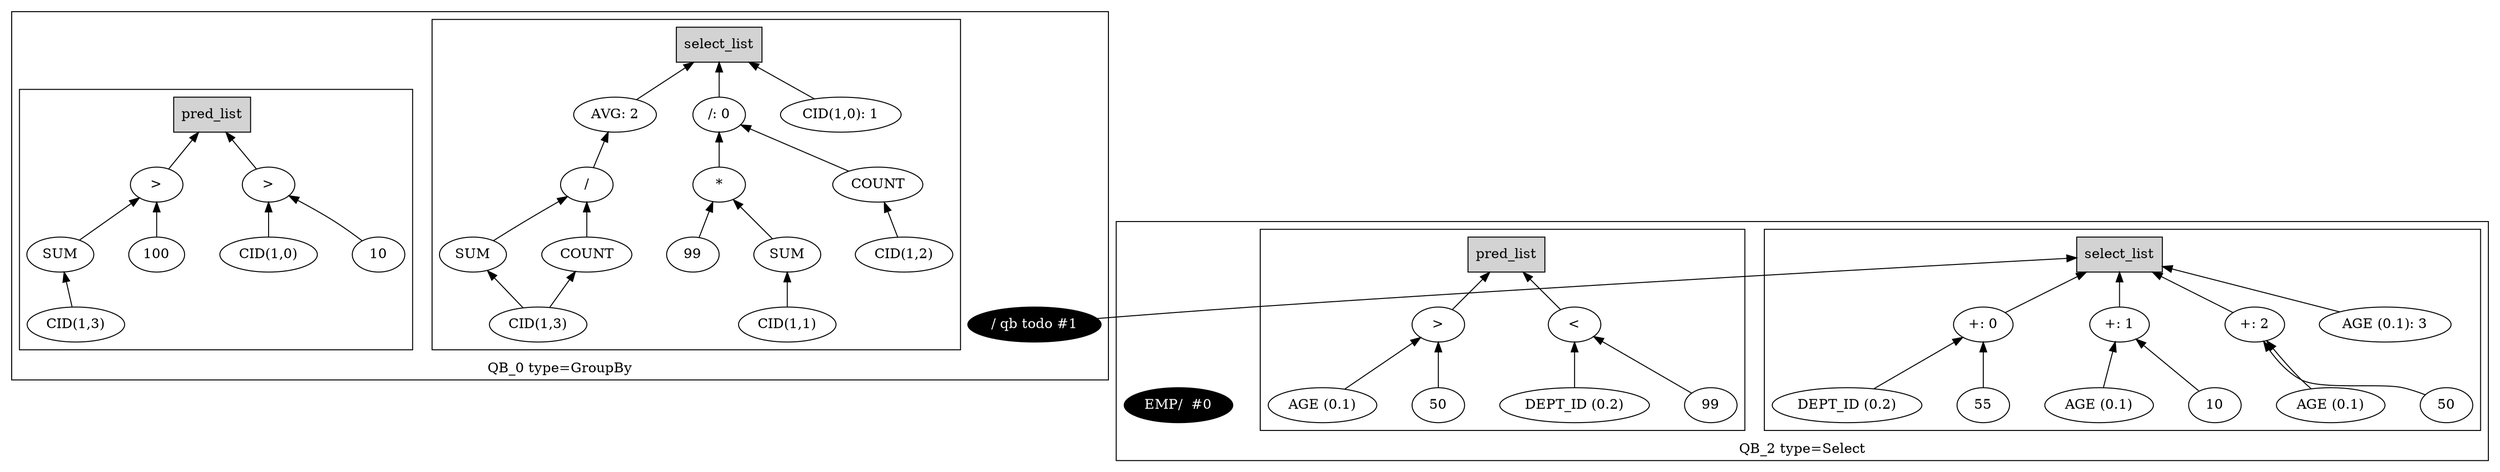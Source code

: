 digraph example1 {
    rankdir=BT;
    nodesep=0.5;
    ordering="in";
  subgraph cluster_QB_0 {
    "QB_0_selectlist"[label="select_list",shape=box,style=filled];
  subgraph cluster_select_listQB_0 {
    exprnodeExprKey11v1[label="/: 0"];
    exprnodeExprKey6v1 -> exprnodeExprKey11v1;
    exprnodeExprKey6v1[label="*"];
    exprnodeExprKey4v1 -> exprnodeExprKey6v1;
    exprnodeExprKey4v1[label="SUM"];
    exprnodeExprKey37v1 -> exprnodeExprKey4v1;
    exprnodeExprKey37v1[label="CID(1,1)"];
    exprnodeExprKey5v1 -> exprnodeExprKey6v1;
    exprnodeExprKey5v1[label="99"];
    exprnodeExprKey10v1 -> exprnodeExprKey11v1;
    exprnodeExprKey10v1[label="COUNT"];
    exprnodeExprKey38v1 -> exprnodeExprKey10v1;
    exprnodeExprKey38v1[label="CID(1,2)"];
    exprnodeExprKey11v1 -> "QB_0_selectlist";
    exprnodeExprKey39v1[label="CID(1,0): 1"];
    exprnodeExprKey39v1 -> "QB_0_selectlist";
    exprnodeExprKey16v1[label="AVG: 2"];
    exprnodeExprKey43v1 -> exprnodeExprKey16v1;
    exprnodeExprKey43v1[label="/"];
    exprnodeExprKey41v1 -> exprnodeExprKey43v1;
    exprnodeExprKey41v1[label="SUM"];
    exprnodeExprKey40v1 -> exprnodeExprKey41v1;
    exprnodeExprKey40v1[label="CID(1,3)"];
    exprnodeExprKey42v1 -> exprnodeExprKey43v1;
    exprnodeExprKey42v1[label="COUNT"];
    exprnodeExprKey40v1 -> exprnodeExprKey42v1;
    exprnodeExprKey40v1[label="CID(1,3)"];
    exprnodeExprKey16v1 -> "QB_0_selectlist";
}
    "QUN_1"[label="/ qb todo #1", fillcolor=black, fontcolor=white, style=filled]
  subgraph cluster_pred_listQB_0 {
    exprnodeExprKey30v1[label=">"];
    exprnodeExprKey28v1 -> exprnodeExprKey30v1;
    exprnodeExprKey28v1[label="SUM"];
    exprnodeExprKey44v1 -> exprnodeExprKey28v1;
    exprnodeExprKey44v1[label="CID(1,3)"];
    exprnodeExprKey29v1 -> exprnodeExprKey30v1;
    exprnodeExprKey29v1[label="100"];
    exprnodeExprKey30v1 -> QB_0_pred_list;
    exprnodeExprKey35v1[label=">"];
    exprnodeExprKey45v1 -> exprnodeExprKey35v1;
    exprnodeExprKey45v1[label="CID(1,0)"];
    exprnodeExprKey34v1 -> exprnodeExprKey35v1;
    exprnodeExprKey34v1[label="10"];
    exprnodeExprKey35v1 -> QB_0_pred_list;
    "QB_0_pred_list"[label="pred_list",shape=box,style=filled];
}
    label = "QB_0 type=GroupBy";
}
    "QUN_1" -> "QB_2_selectlist";
  subgraph cluster_QB_2 {
    "QB_2_selectlist"[label="select_list",shape=box,style=filled];
  subgraph cluster_select_listQB_2 {
    exprnodeExprKey26v1[label="+: 0"];
    exprnodeExprKey24v1 -> exprnodeExprKey26v1;
    exprnodeExprKey24v1[label="DEPT_ID (0.2)"];
    exprnodeExprKey25v1 -> exprnodeExprKey26v1;
    exprnodeExprKey25v1[label="55"];
    exprnodeExprKey26v1 -> "QB_2_selectlist";
    exprnodeExprKey3v1[label="+: 1"];
    exprnodeExprKey1v1 -> exprnodeExprKey3v1;
    exprnodeExprKey1v1[label="AGE (0.1)"];
    exprnodeExprKey2v1 -> exprnodeExprKey3v1;
    exprnodeExprKey2v1[label="10"];
    exprnodeExprKey3v1 -> "QB_2_selectlist";
    exprnodeExprKey9v1[label="+: 2"];
    exprnodeExprKey7v1 -> exprnodeExprKey9v1;
    exprnodeExprKey7v1[label="AGE (0.1)"];
    exprnodeExprKey8v1 -> exprnodeExprKey9v1;
    exprnodeExprKey8v1[label="50"];
    exprnodeExprKey9v1 -> "QB_2_selectlist";
    exprnodeExprKey15v1[label="AGE (0.1): 3"];
    exprnodeExprKey15v1 -> "QB_2_selectlist";
}
    "QUN_0"[label="EMP/  #0", fillcolor=black, fontcolor=white, style=filled]
  subgraph cluster_pred_listQB_2 {
    exprnodeExprKey19v1[label=">"];
    exprnodeExprKey17v1 -> exprnodeExprKey19v1;
    exprnodeExprKey17v1[label="AGE (0.1)"];
    exprnodeExprKey18v1 -> exprnodeExprKey19v1;
    exprnodeExprKey18v1[label="50"];
    exprnodeExprKey19v1 -> QB_2_pred_list;
    exprnodeExprKey22v1[label="<"];
    exprnodeExprKey20v1 -> exprnodeExprKey22v1;
    exprnodeExprKey20v1[label="DEPT_ID (0.2)"];
    exprnodeExprKey21v1 -> exprnodeExprKey22v1;
    exprnodeExprKey21v1[label="99"];
    exprnodeExprKey22v1 -> QB_2_pred_list;
    "QB_2_pred_list"[label="pred_list",shape=box,style=filled];
}
    label = "QB_2 type=Select";
}
}
